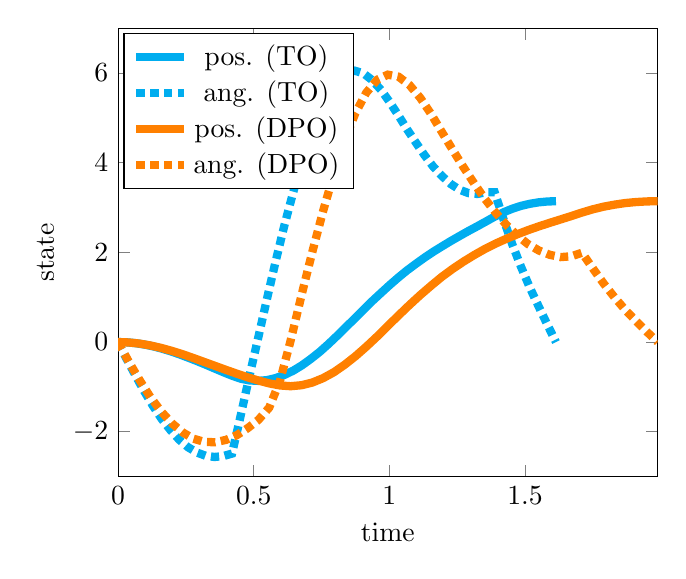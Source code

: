 \begin{tikzpicture}[]
\begin{axis}[legend style = {{at={(0.01,0.99)},anchor=north west}}, ylabel = {state}, xmin = {0.0}, xmax = {1.989}, axis equal image = {false}, ymax = {7.0}, xlabel = {time}, hide axis = {false}, ymin = {-3}]\addplot+ [mark = {}, color=cyan, line width=3pt]coordinates {
(0.0, 0.0)
(0.032, -0.006)
(0.065, -0.025)
(0.097, -0.055)
(0.129, -0.095)
(0.161, -0.146)
(0.194, -0.206)
(0.226, -0.273)
(0.258, -0.346)
(0.291, -0.424)
(0.323, -0.504)
(0.355, -0.587)
(0.387, -0.669)
(0.42, -0.75)
(0.452, -0.817)
(0.484, -0.856)
(0.517, -0.866)
(0.549, -0.849)
(0.581, -0.804)
(0.613, -0.733)
(0.646, -0.637)
(0.678, -0.518)
(0.71, -0.378)
(0.743, -0.22)
(0.775, -0.047)
(0.807, 0.137)
(0.839, 0.329)
(0.872, 0.523)
(0.904, 0.718)
(0.936, 0.909)
(0.969, 1.094)
(1.001, 1.271)
(1.033, 1.439)
(1.065, 1.598)
(1.098, 1.746)
(1.13, 1.885)
(1.162, 2.015)
(1.195, 2.138)
(1.227, 2.255)
(1.259, 2.366)
(1.291, 2.475)
(1.324, 2.582)
(1.356, 2.689)
(1.388, 2.797)
(1.421, 2.895)
(1.453, 2.974)
(1.485, 3.037)
(1.517, 3.083)
(1.55, 3.116)
(1.582, 3.135)
(1.614, 3.142)
};
\addlegendentry{pos. (TO)}
\addplot+ [mark = {}, color=cyan, line width=3pt, densely dashed]coordinates {
(0.0, 0.0)
(0.032, -0.383)
(0.065, -0.753)
(0.097, -1.104)
(0.129, -1.427)
(0.161, -1.718)
(0.194, -1.971)
(0.226, -2.182)
(0.258, -2.347)
(0.291, -2.466)
(0.323, -2.537)
(0.355, -2.563)
(0.387, -2.545)
(0.42, -2.488)
(0.452, -1.638)
(0.484, -0.765)
(0.517, 0.107)
(0.549, 0.967)
(0.581, 1.803)
(0.613, 2.602)
(0.646, 3.352)
(0.678, 4.037)
(0.71, 4.643)
(0.743, 5.153)
(0.775, 5.556)
(0.807, 5.841)
(0.839, 6.006)
(0.872, 6.053)
(0.904, 5.995)
(0.936, 5.845)
(0.969, 5.625)
(1.001, 5.355)
(1.033, 5.057)
(1.065, 4.748)
(1.098, 4.446)
(1.13, 4.164)
(1.162, 3.91)
(1.195, 3.695)
(1.227, 3.522)
(1.259, 3.397)
(1.291, 3.323)
(1.324, 3.303)
(1.356, 3.34)
(1.388, 3.341)
(1.421, 2.73)
(1.453, 2.18)
(1.485, 1.682)
(1.517, 1.224)
(1.55, 0.797)
(1.582, 0.392)
(1.614, 0.0)
};
\addlegendentry{ang. (TO)}
\addplot+ [mark = {}, color=orange, line width=3pt]coordinates {
(0.0, 0.0)
(0.04, -0.009)
(0.08, -0.035)
(0.119, -0.076)
(0.159, -0.131)
(0.199, -0.198)
(0.239, -0.274)
(0.278, -0.357)
(0.318, -0.445)
(0.358, -0.533)
(0.398, -0.621)
(0.438, -0.706)
(0.477, -0.785)
(0.517, -0.858)
(0.557, -0.922)
(0.597, -0.968)
(0.636, -0.985)
(0.676, -0.963)
(0.716, -0.903)
(0.756, -0.804)
(0.796, -0.671)
(0.835, -0.507)
(0.875, -0.316)
(0.915, -0.103)
(0.955, 0.124)
(0.994, 0.358)
(1.034, 0.595)
(1.074, 0.827)
(1.114, 1.049)
(1.154, 1.258)
(1.193, 1.453)
(1.233, 1.631)
(1.273, 1.794)
(1.313, 1.942)
(1.352, 2.076)
(1.392, 2.197)
(1.432, 2.306)
(1.472, 2.405)
(1.511, 2.496)
(1.551, 2.58)
(1.591, 2.659)
(1.631, 2.735)
(1.671, 2.811)
(1.71, 2.889)
(1.75, 2.961)
(1.79, 3.02)
(1.83, 3.065)
(1.869, 3.1)
(1.909, 3.123)
(1.949, 3.137)
(1.989, 3.142)
};
\addlegendentry{pos. (DPO)}
\addplot+ [mark = {}, color=orange, line width=3pt, densely dashed]coordinates {
(0.0, 0.0)
(0.04, -0.444)
(0.08, -0.854)
(0.119, -1.226)
(0.159, -1.549)
(0.199, -1.815)
(0.239, -2.018)
(0.278, -2.156)
(0.318, -2.227)
(0.358, -2.235)
(0.398, -2.182)
(0.438, -2.076)
(0.477, -1.924)
(0.517, -1.738)
(0.557, -1.463)
(0.597, -0.862)
(0.636, 0.031)
(0.676, 1.038)
(0.716, 2.012)
(0.756, 2.928)
(0.796, 3.766)
(0.835, 4.502)
(0.875, 5.109)
(0.915, 5.563)
(0.955, 5.85)
(0.994, 5.964)
(1.034, 5.918)
(1.074, 5.734)
(1.114, 5.445)
(1.154, 5.085)
(1.193, 4.689)
(1.233, 4.29)
(1.273, 3.902)
(1.313, 3.533)
(1.352, 3.195)
(1.392, 2.884)
(1.432, 2.608)
(1.472, 2.374)
(1.511, 2.184)
(1.551, 2.042)
(1.591, 1.946)
(1.631, 1.895)
(1.671, 1.913)
(1.71, 1.992)
(1.75, 1.642)
(1.79, 1.304)
(1.83, 0.996)
(1.869, 0.721)
(1.909, 0.469)
(1.949, 0.228)
(1.989, 0.0)
};
\addlegendentry{ang. (DPO)}
\end{axis}

\end{tikzpicture}
